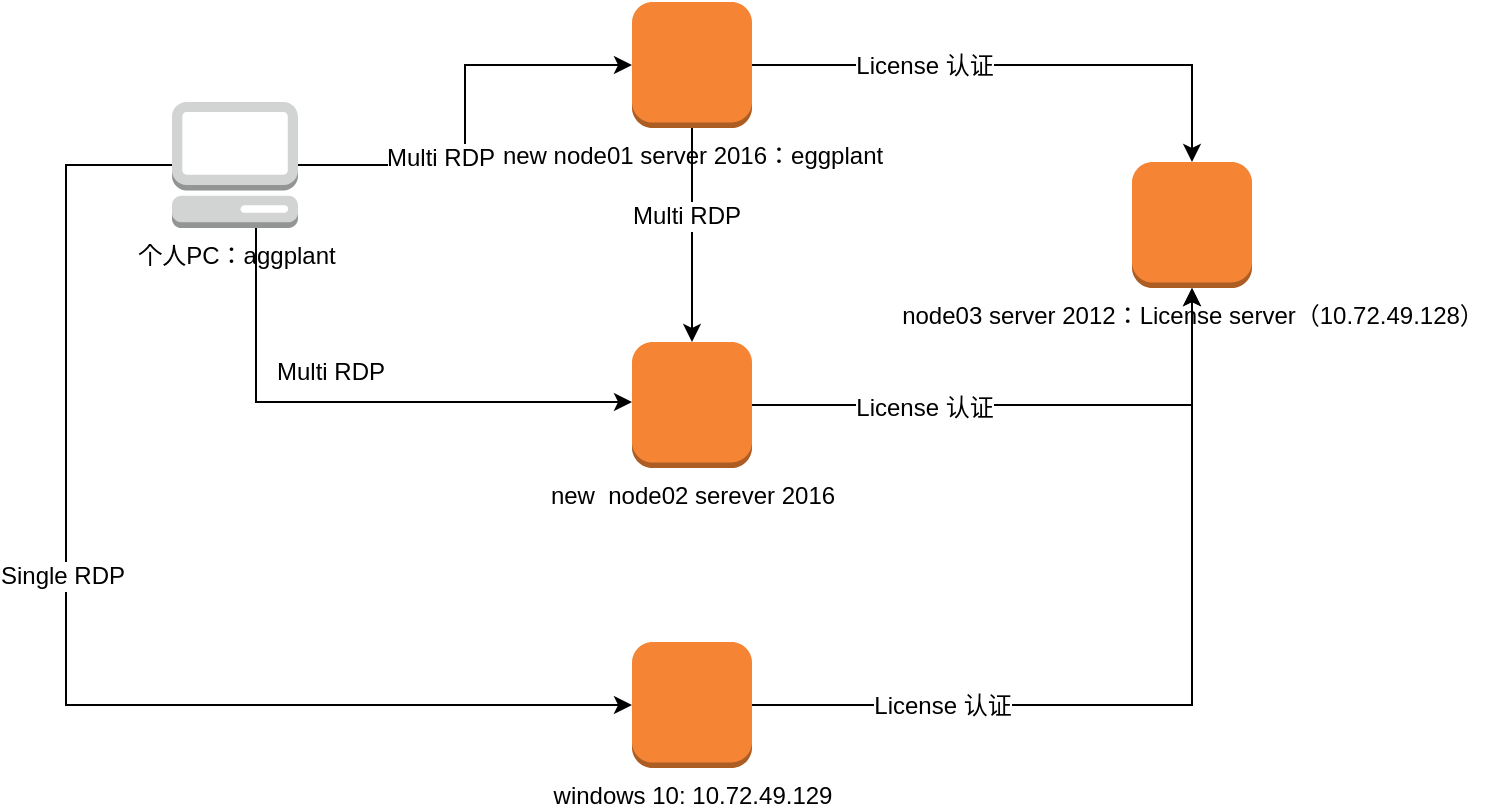 <mxfile version="12.5.1" type="github"><diagram id="E4fQs4bx1uYAzTjZzPIk" name="Page-1"><mxGraphModel dx="1880" dy="567" grid="1" gridSize="10" guides="1" tooltips="1" connect="1" arrows="1" fold="1" page="1" pageScale="1" pageWidth="827" pageHeight="1169" math="0" shadow="0"><root><mxCell id="0"/><mxCell id="1" parent="0"/><mxCell id="HvtQpVOupGEDmtfl6RTp-9" style="edgeStyle=orthogonalEdgeStyle;rounded=0;orthogonalLoop=1;jettySize=auto;html=1;" edge="1" parent="1" source="HvtQpVOupGEDmtfl6RTp-1" target="HvtQpVOupGEDmtfl6RTp-4"><mxGeometry relative="1" as="geometry"/></mxCell><mxCell id="HvtQpVOupGEDmtfl6RTp-11" value="License 认证" style="text;html=1;align=center;verticalAlign=middle;resizable=0;points=[];labelBackgroundColor=#ffffff;" vertex="1" connectable="0" parent="HvtQpVOupGEDmtfl6RTp-9"><mxGeometry x="-0.362" relative="1" as="geometry"><mxPoint as="offset"/></mxGeometry></mxCell><object label="" id="HvtQpVOupGEDmtfl6RTp-16"><mxCell style="edgeStyle=orthogonalEdgeStyle;rounded=0;orthogonalLoop=1;jettySize=auto;html=1;" edge="1" parent="1" source="HvtQpVOupGEDmtfl6RTp-1" target="HvtQpVOupGEDmtfl6RTp-2"><mxGeometry relative="1" as="geometry"><Array as="points"><mxPoint x="343" y="160"/><mxPoint x="343" y="160"/></Array></mxGeometry></mxCell></object><mxCell id="HvtQpVOupGEDmtfl6RTp-17" value="Multi RDP" style="text;html=1;align=center;verticalAlign=middle;resizable=0;points=[];labelBackgroundColor=#ffffff;" vertex="1" connectable="0" parent="HvtQpVOupGEDmtfl6RTp-16"><mxGeometry x="0.111" y="-16" relative="1" as="geometry"><mxPoint x="13" y="-16" as="offset"/></mxGeometry></mxCell><mxCell id="HvtQpVOupGEDmtfl6RTp-1" value="new node01 server 2016：eggplant" style="outlineConnect=0;dashed=0;verticalLabelPosition=bottom;verticalAlign=top;align=center;html=1;shape=mxgraph.aws3.instance;fillColor=#F58534;gradientColor=none;" vertex="1" parent="1"><mxGeometry x="313" y="30" width="60" height="63" as="geometry"/></mxCell><mxCell id="HvtQpVOupGEDmtfl6RTp-10" style="edgeStyle=orthogonalEdgeStyle;rounded=0;orthogonalLoop=1;jettySize=auto;html=1;" edge="1" parent="1" source="HvtQpVOupGEDmtfl6RTp-2" target="HvtQpVOupGEDmtfl6RTp-4"><mxGeometry relative="1" as="geometry"/></mxCell><mxCell id="HvtQpVOupGEDmtfl6RTp-12" value="License 认证" style="text;html=1;align=center;verticalAlign=middle;resizable=0;points=[];labelBackgroundColor=#ffffff;" vertex="1" connectable="0" parent="HvtQpVOupGEDmtfl6RTp-10"><mxGeometry x="-0.385" y="-1" relative="1" as="geometry"><mxPoint as="offset"/></mxGeometry></mxCell><mxCell id="HvtQpVOupGEDmtfl6RTp-2" value="new&amp;nbsp; node02 serever 2016" style="outlineConnect=0;dashed=0;verticalLabelPosition=bottom;verticalAlign=top;align=center;html=1;shape=mxgraph.aws3.instance;fillColor=#F58534;gradientColor=none;" vertex="1" parent="1"><mxGeometry x="313" y="200" width="60" height="63" as="geometry"/></mxCell><mxCell id="HvtQpVOupGEDmtfl6RTp-5" style="edgeStyle=orthogonalEdgeStyle;rounded=0;orthogonalLoop=1;jettySize=auto;html=1;exitX=1;exitY=0.5;exitDx=0;exitDy=0;exitPerimeter=0;" edge="1" parent="1" source="HvtQpVOupGEDmtfl6RTp-13" target="HvtQpVOupGEDmtfl6RTp-1"><mxGeometry relative="1" as="geometry"><mxPoint x="183" y="142" as="sourcePoint"/></mxGeometry></mxCell><mxCell id="HvtQpVOupGEDmtfl6RTp-6" value="Multi RDP" style="text;html=1;align=center;verticalAlign=middle;resizable=0;points=[];labelBackgroundColor=#ffffff;" vertex="1" connectable="0" parent="HvtQpVOupGEDmtfl6RTp-5"><mxGeometry x="-0.35" y="4" relative="1" as="geometry"><mxPoint as="offset"/></mxGeometry></mxCell><mxCell id="HvtQpVOupGEDmtfl6RTp-4" value="node03 server 2012：License server（10.72.49.128）" style="outlineConnect=0;dashed=0;verticalLabelPosition=bottom;verticalAlign=top;align=center;html=1;shape=mxgraph.aws3.instance;fillColor=#F58534;gradientColor=none;" vertex="1" parent="1"><mxGeometry x="563" y="110" width="60" height="63" as="geometry"/></mxCell><mxCell id="HvtQpVOupGEDmtfl6RTp-14" style="edgeStyle=orthogonalEdgeStyle;rounded=0;orthogonalLoop=1;jettySize=auto;html=1;" edge="1" parent="1" source="HvtQpVOupGEDmtfl6RTp-13" target="HvtQpVOupGEDmtfl6RTp-2"><mxGeometry relative="1" as="geometry"><Array as="points"><mxPoint x="125" y="230"/></Array></mxGeometry></mxCell><mxCell id="HvtQpVOupGEDmtfl6RTp-15" value="Multi RDP" style="text;html=1;align=center;verticalAlign=middle;resizable=0;points=[];labelBackgroundColor=#ffffff;" vertex="1" connectable="0" parent="HvtQpVOupGEDmtfl6RTp-14"><mxGeometry x="-0.479" y="37" relative="1" as="geometry"><mxPoint as="offset"/></mxGeometry></mxCell><mxCell id="HvtQpVOupGEDmtfl6RTp-20" value="" style="edgeStyle=orthogonalEdgeStyle;rounded=0;orthogonalLoop=1;jettySize=auto;html=1;entryX=0;entryY=0.5;entryDx=0;entryDy=0;entryPerimeter=0;" edge="1" parent="1" source="HvtQpVOupGEDmtfl6RTp-13" target="HvtQpVOupGEDmtfl6RTp-18"><mxGeometry relative="1" as="geometry"><mxPoint x="3" y="111.5" as="targetPoint"/><Array as="points"><mxPoint x="30" y="112"/><mxPoint x="30" y="382"/></Array></mxGeometry></mxCell><mxCell id="HvtQpVOupGEDmtfl6RTp-21" value="Single RDP" style="text;html=1;align=center;verticalAlign=middle;resizable=0;points=[];labelBackgroundColor=#ffffff;" vertex="1" connectable="0" parent="HvtQpVOupGEDmtfl6RTp-20"><mxGeometry x="-0.147" y="-2" relative="1" as="geometry"><mxPoint as="offset"/></mxGeometry></mxCell><mxCell id="HvtQpVOupGEDmtfl6RTp-13" value="个人PC：aggplant" style="outlineConnect=0;dashed=0;verticalLabelPosition=bottom;verticalAlign=top;align=center;html=1;shape=mxgraph.aws3.management_console;fillColor=#D2D3D3;gradientColor=none;" vertex="1" parent="1"><mxGeometry x="83" y="80" width="63" height="63" as="geometry"/></mxCell><mxCell id="HvtQpVOupGEDmtfl6RTp-22" style="edgeStyle=orthogonalEdgeStyle;rounded=0;orthogonalLoop=1;jettySize=auto;html=1;" edge="1" parent="1" source="HvtQpVOupGEDmtfl6RTp-18" target="HvtQpVOupGEDmtfl6RTp-4"><mxGeometry relative="1" as="geometry"/></mxCell><mxCell id="HvtQpVOupGEDmtfl6RTp-23" value="License 认证" style="text;html=1;align=center;verticalAlign=middle;resizable=0;points=[];labelBackgroundColor=#ffffff;" vertex="1" connectable="0" parent="HvtQpVOupGEDmtfl6RTp-22"><mxGeometry x="-0.558" relative="1" as="geometry"><mxPoint as="offset"/></mxGeometry></mxCell><mxCell id="HvtQpVOupGEDmtfl6RTp-18" value="windows 10: 10.72.49.129" style="outlineConnect=0;dashed=0;verticalLabelPosition=bottom;verticalAlign=top;align=center;html=1;shape=mxgraph.aws3.instance;fillColor=#F58534;gradientColor=none;" vertex="1" parent="1"><mxGeometry x="313" y="350" width="60" height="63" as="geometry"/></mxCell></root></mxGraphModel></diagram></mxfile>
